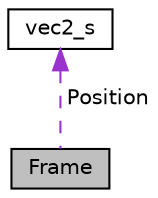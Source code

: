 digraph "Frame"
{
  edge [fontname="Helvetica",fontsize="10",labelfontname="Helvetica",labelfontsize="10"];
  node [fontname="Helvetica",fontsize="10",shape=record];
  Node1 [label="Frame",height=0.2,width=0.4,color="black", fillcolor="grey75", style="filled", fontcolor="black"];
  Node2 -> Node1 [dir="back",color="darkorchid3",fontsize="10",style="dashed",label=" Position" ,fontname="Helvetica"];
  Node2 [label="vec2_s",height=0.2,width=0.4,color="black", fillcolor="white", style="filled",URL="$structvec2__s.html"];
}
